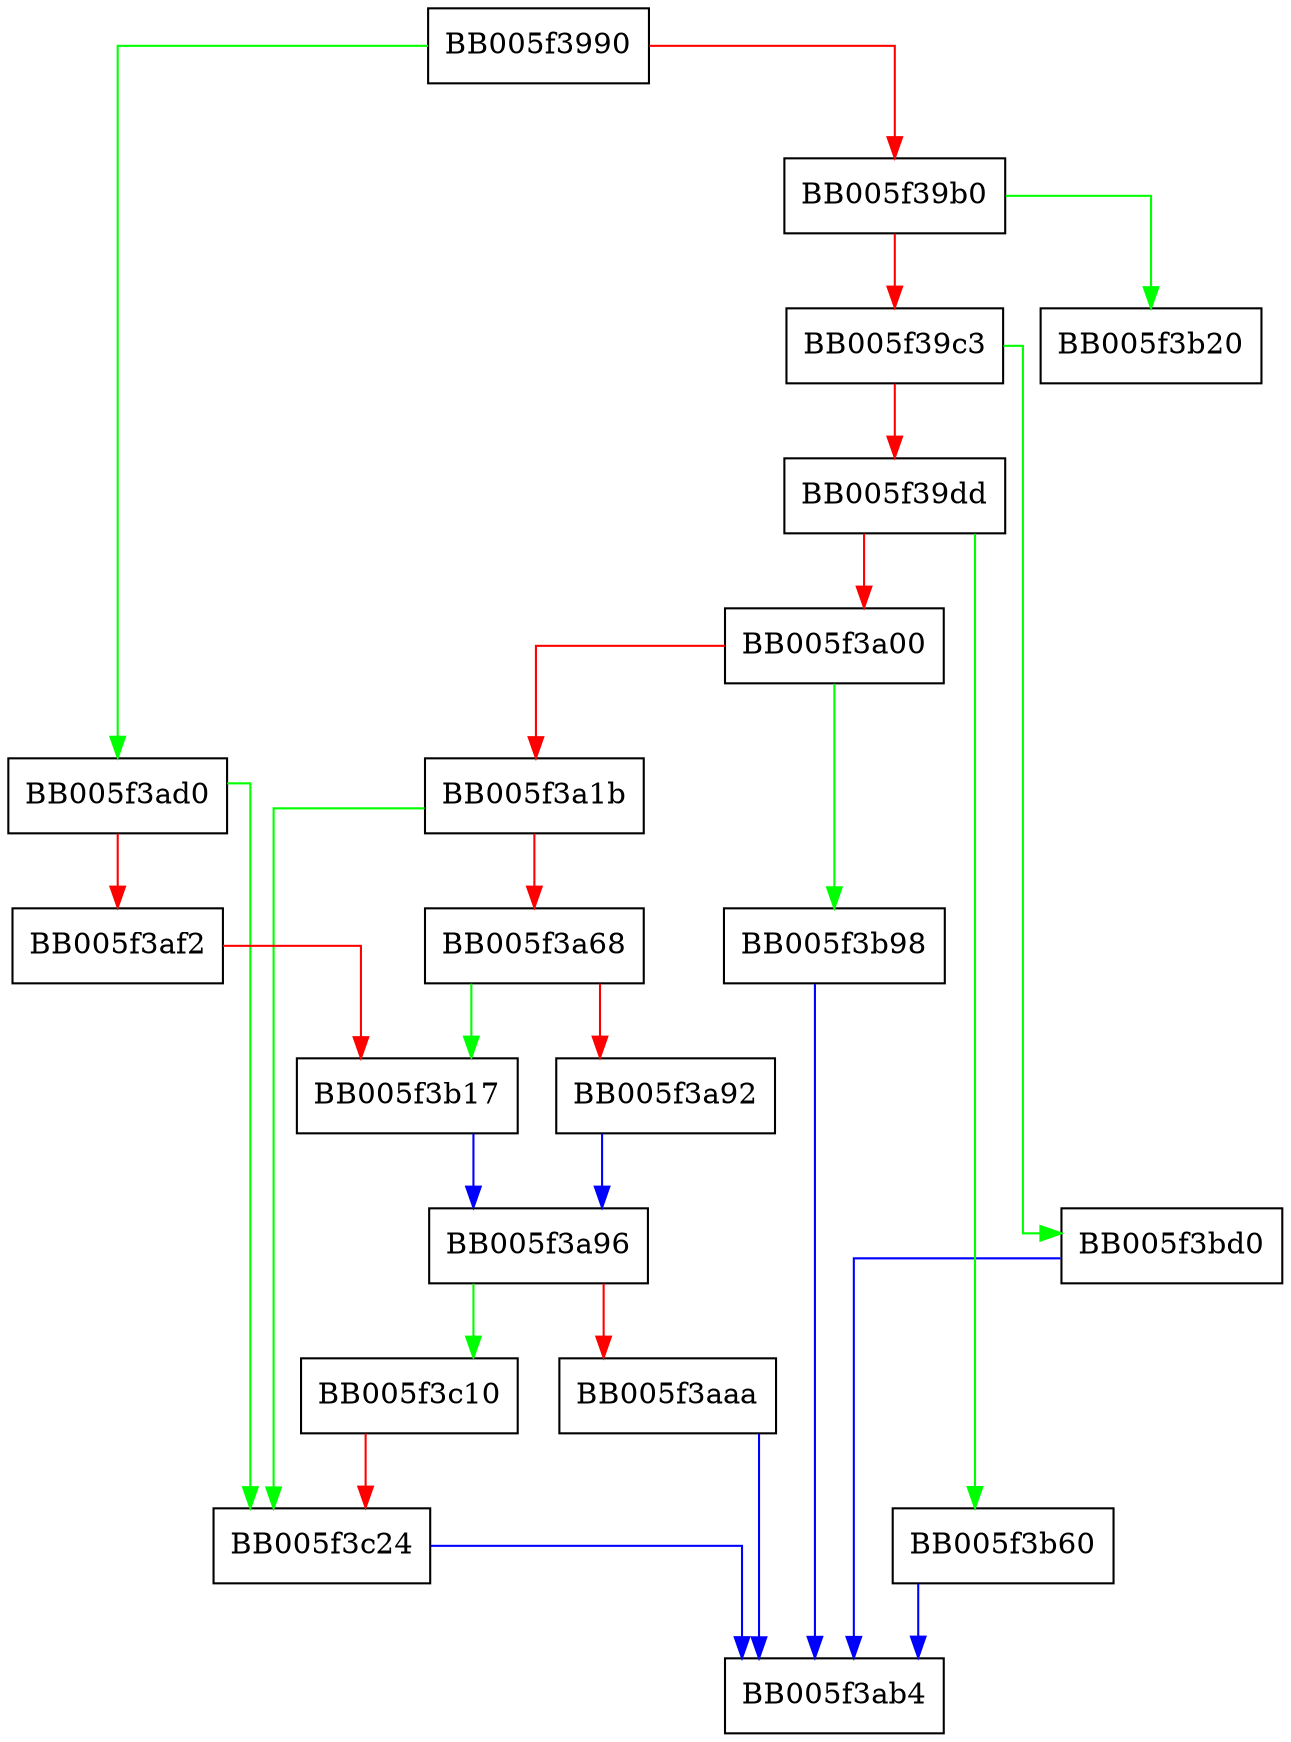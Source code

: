 digraph OSSL_PARAM_BLD_push_BN {
  node [shape="box"];
  graph [splines=ortho];
  BB005f3990 -> BB005f3ad0 [color="green"];
  BB005f3990 -> BB005f39b0 [color="red"];
  BB005f39b0 -> BB005f3b20 [color="green"];
  BB005f39b0 -> BB005f39c3 [color="red"];
  BB005f39c3 -> BB005f3bd0 [color="green"];
  BB005f39c3 -> BB005f39dd [color="red"];
  BB005f39dd -> BB005f3b60 [color="green"];
  BB005f39dd -> BB005f3a00 [color="red"];
  BB005f3a00 -> BB005f3b98 [color="green"];
  BB005f3a00 -> BB005f3a1b [color="red"];
  BB005f3a1b -> BB005f3c24 [color="green"];
  BB005f3a1b -> BB005f3a68 [color="red"];
  BB005f3a68 -> BB005f3b17 [color="green"];
  BB005f3a68 -> BB005f3a92 [color="red"];
  BB005f3a92 -> BB005f3a96 [color="blue"];
  BB005f3a96 -> BB005f3c10 [color="green"];
  BB005f3a96 -> BB005f3aaa [color="red"];
  BB005f3aaa -> BB005f3ab4 [color="blue"];
  BB005f3ad0 -> BB005f3c24 [color="green"];
  BB005f3ad0 -> BB005f3af2 [color="red"];
  BB005f3af2 -> BB005f3b17 [color="red"];
  BB005f3b17 -> BB005f3a96 [color="blue"];
  BB005f3b60 -> BB005f3ab4 [color="blue"];
  BB005f3b98 -> BB005f3ab4 [color="blue"];
  BB005f3bd0 -> BB005f3ab4 [color="blue"];
  BB005f3c10 -> BB005f3c24 [color="red"];
  BB005f3c24 -> BB005f3ab4 [color="blue"];
}